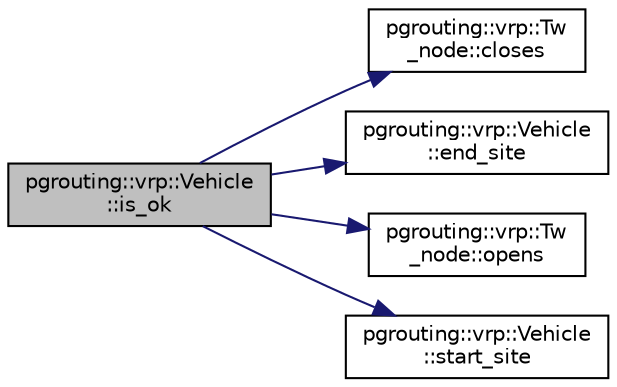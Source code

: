 digraph "pgrouting::vrp::Vehicle::is_ok"
{
  edge [fontname="Helvetica",fontsize="10",labelfontname="Helvetica",labelfontsize="10"];
  node [fontname="Helvetica",fontsize="10",shape=record];
  rankdir="LR";
  Node1 [label="pgrouting::vrp::Vehicle\l::is_ok",height=0.2,width=0.4,color="black", fillcolor="grey75", style="filled" fontcolor="black"];
  Node1 -> Node2 [color="midnightblue",fontsize="10",style="solid",fontname="Helvetica"];
  Node2 [label="pgrouting::vrp::Tw\l_node::closes",height=0.2,width=0.4,color="black", fillcolor="white", style="filled",URL="$classpgrouting_1_1vrp_1_1Tw__node.html#ac9349481baefcf809b0bf31ad6e65719",tooltip="Returns the closing time. "];
  Node1 -> Node3 [color="midnightblue",fontsize="10",style="solid",fontname="Helvetica"];
  Node3 [label="pgrouting::vrp::Vehicle\l::end_site",height=0.2,width=0.4,color="black", fillcolor="white", style="filled",URL="$classpgrouting_1_1vrp_1_1Vehicle.html#a045c3a9a58b87092413c650be2529d13"];
  Node1 -> Node4 [color="midnightblue",fontsize="10",style="solid",fontname="Helvetica"];
  Node4 [label="pgrouting::vrp::Tw\l_node::opens",height=0.2,width=0.4,color="black", fillcolor="white", style="filled",URL="$classpgrouting_1_1vrp_1_1Tw__node.html#a143adbc3116b92e89358dce21910a7eb",tooltip="Returns the opening time. "];
  Node1 -> Node5 [color="midnightblue",fontsize="10",style="solid",fontname="Helvetica"];
  Node5 [label="pgrouting::vrp::Vehicle\l::start_site",height=0.2,width=0.4,color="black", fillcolor="white", style="filled",URL="$classpgrouting_1_1vrp_1_1Vehicle.html#a1b6c4eff910d26a5d49ea0cfa3a566a4"];
}
